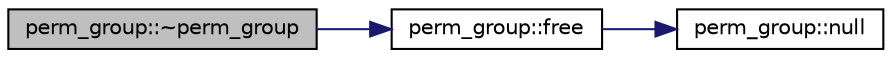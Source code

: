 digraph "perm_group::~perm_group"
{
  edge [fontname="Helvetica",fontsize="10",labelfontname="Helvetica",labelfontsize="10"];
  node [fontname="Helvetica",fontsize="10",shape=record];
  rankdir="LR";
  Node3 [label="perm_group::~perm_group",height=0.2,width=0.4,color="black", fillcolor="grey75", style="filled", fontcolor="black"];
  Node3 -> Node4 [color="midnightblue",fontsize="10",style="solid",fontname="Helvetica"];
  Node4 [label="perm_group::free",height=0.2,width=0.4,color="black", fillcolor="white", style="filled",URL="$df/d0a/classperm__group.html#a07c6076d33cda4233128ace0cb4dcb19"];
  Node4 -> Node5 [color="midnightblue",fontsize="10",style="solid",fontname="Helvetica"];
  Node5 [label="perm_group::null",height=0.2,width=0.4,color="black", fillcolor="white", style="filled",URL="$df/d0a/classperm__group.html#a0dd587ee6a789c607ed7a0c74b0f9f46"];
}
